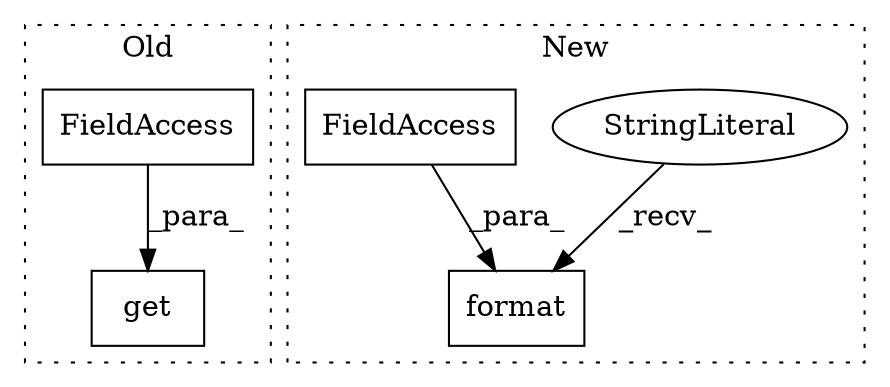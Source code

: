 digraph G {
subgraph cluster0 {
1 [label="get" a="32" s="1937,1952" l="4,1" shape="box"];
5 [label="FieldAccess" a="22" s="1941" l="4" shape="box"];
label = "Old";
style="dotted";
}
subgraph cluster1 {
2 [label="format" a="32" s="2143,2170" l="7,1" shape="box"];
3 [label="StringLiteral" a="45" s="2049" l="93" shape="ellipse"];
4 [label="FieldAccess" a="22" s="2164" l="6" shape="box"];
label = "New";
style="dotted";
}
3 -> 2 [label="_recv_"];
4 -> 2 [label="_para_"];
5 -> 1 [label="_para_"];
}